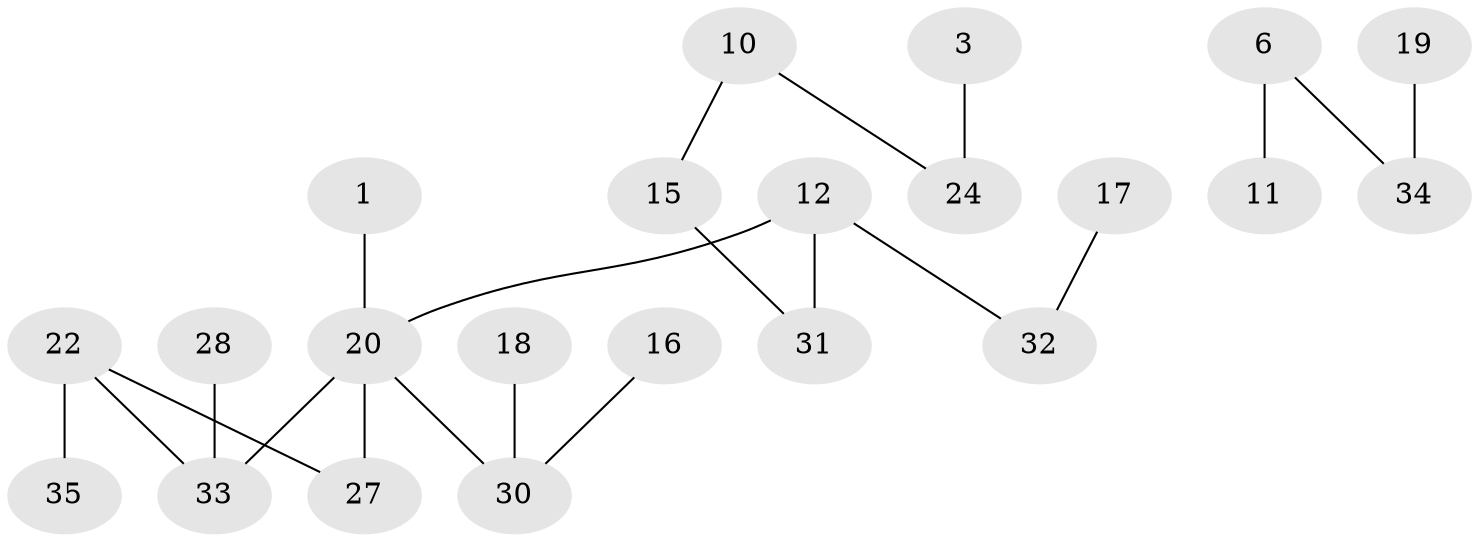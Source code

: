 // original degree distribution, {2: 0.22058823529411764, 3: 0.17647058823529413, 1: 0.36764705882352944, 4: 0.058823529411764705, 0: 0.16176470588235295, 5: 0.014705882352941176}
// Generated by graph-tools (version 1.1) at 2025/25/03/09/25 03:25:14]
// undirected, 22 vertices, 21 edges
graph export_dot {
graph [start="1"]
  node [color=gray90,style=filled];
  1;
  3;
  6;
  10;
  11;
  12;
  15;
  16;
  17;
  18;
  19;
  20;
  22;
  24;
  27;
  28;
  30;
  31;
  32;
  33;
  34;
  35;
  1 -- 20 [weight=1.0];
  3 -- 24 [weight=1.0];
  6 -- 11 [weight=2.0];
  6 -- 34 [weight=1.0];
  10 -- 15 [weight=1.0];
  10 -- 24 [weight=1.0];
  12 -- 20 [weight=1.0];
  12 -- 31 [weight=1.0];
  12 -- 32 [weight=1.0];
  15 -- 31 [weight=1.0];
  16 -- 30 [weight=1.0];
  17 -- 32 [weight=1.0];
  18 -- 30 [weight=1.0];
  19 -- 34 [weight=1.0];
  20 -- 27 [weight=1.0];
  20 -- 30 [weight=1.0];
  20 -- 33 [weight=2.0];
  22 -- 27 [weight=1.0];
  22 -- 33 [weight=1.0];
  22 -- 35 [weight=1.0];
  28 -- 33 [weight=1.0];
}
